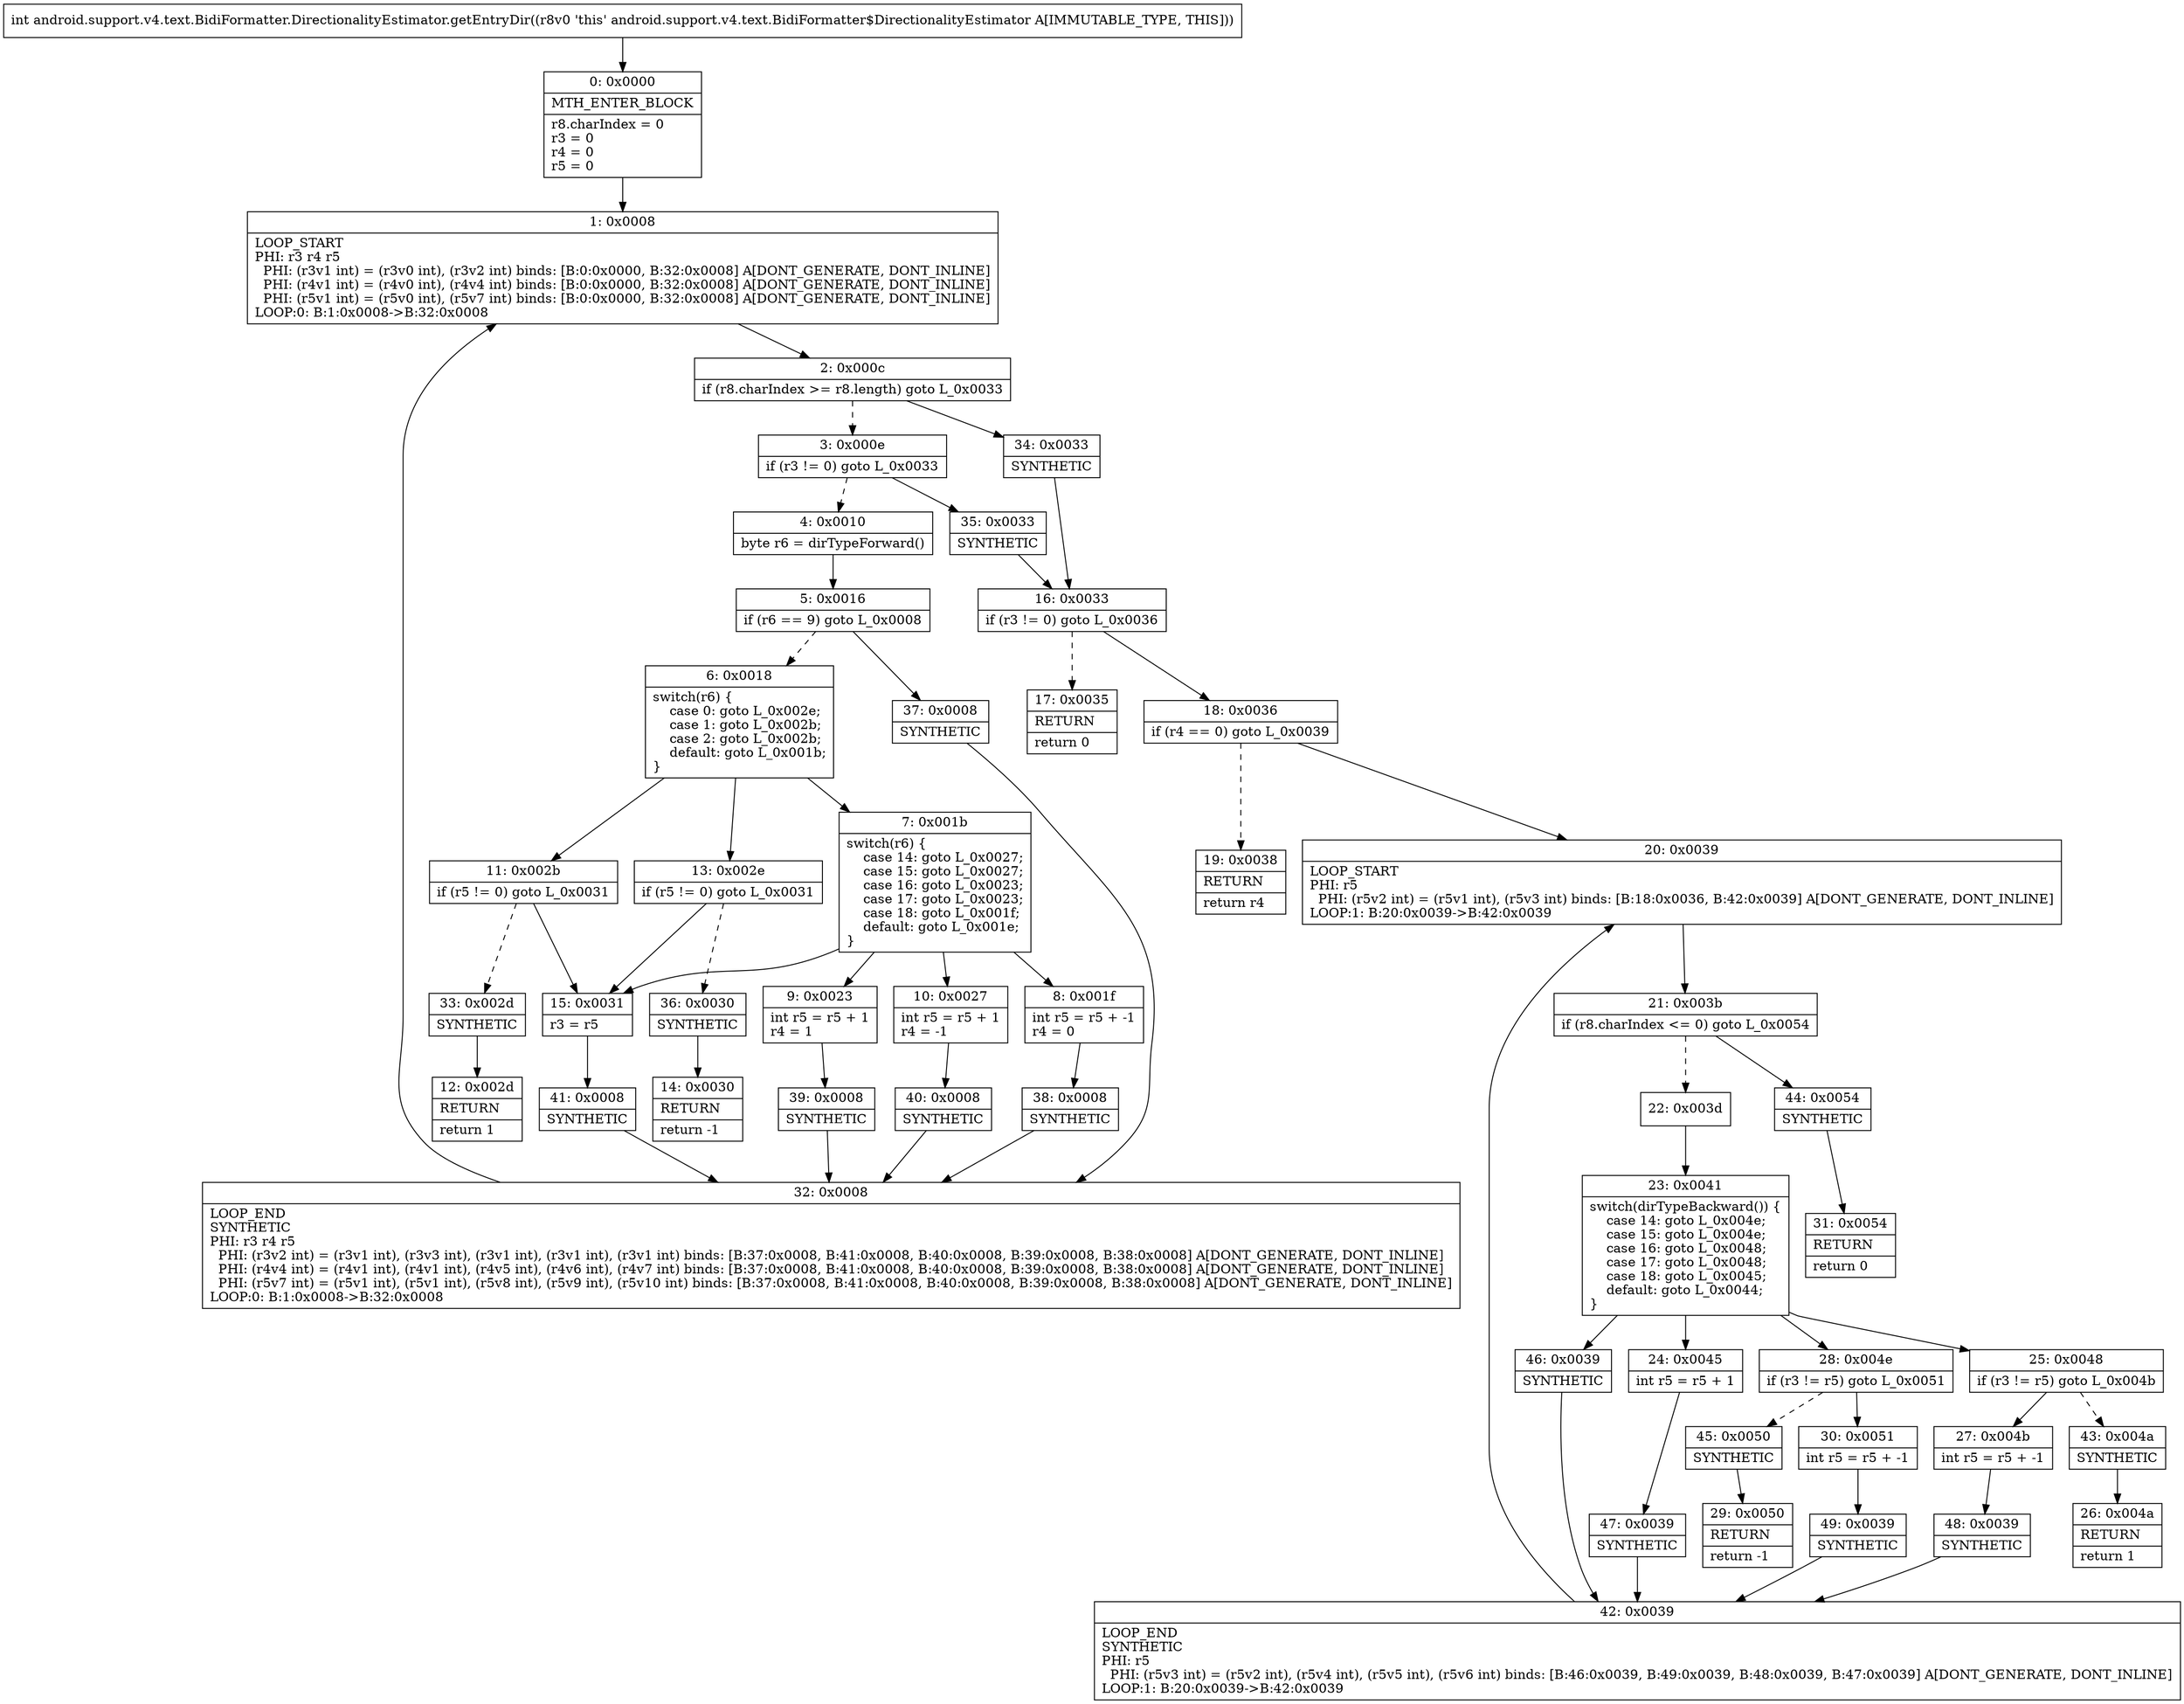 digraph "CFG forandroid.support.v4.text.BidiFormatter.DirectionalityEstimator.getEntryDir()I" {
Node_0 [shape=record,label="{0\:\ 0x0000|MTH_ENTER_BLOCK\l|r8.charIndex = 0\lr3 = 0\lr4 = 0\lr5 = 0\l}"];
Node_1 [shape=record,label="{1\:\ 0x0008|LOOP_START\lPHI: r3 r4 r5 \l  PHI: (r3v1 int) = (r3v0 int), (r3v2 int) binds: [B:0:0x0000, B:32:0x0008] A[DONT_GENERATE, DONT_INLINE]\l  PHI: (r4v1 int) = (r4v0 int), (r4v4 int) binds: [B:0:0x0000, B:32:0x0008] A[DONT_GENERATE, DONT_INLINE]\l  PHI: (r5v1 int) = (r5v0 int), (r5v7 int) binds: [B:0:0x0000, B:32:0x0008] A[DONT_GENERATE, DONT_INLINE]\lLOOP:0: B:1:0x0008\-\>B:32:0x0008\l}"];
Node_2 [shape=record,label="{2\:\ 0x000c|if (r8.charIndex \>= r8.length) goto L_0x0033\l}"];
Node_3 [shape=record,label="{3\:\ 0x000e|if (r3 != 0) goto L_0x0033\l}"];
Node_4 [shape=record,label="{4\:\ 0x0010|byte r6 = dirTypeForward()\l}"];
Node_5 [shape=record,label="{5\:\ 0x0016|if (r6 == 9) goto L_0x0008\l}"];
Node_6 [shape=record,label="{6\:\ 0x0018|switch(r6) \{\l    case 0: goto L_0x002e;\l    case 1: goto L_0x002b;\l    case 2: goto L_0x002b;\l    default: goto L_0x001b;\l\}\l}"];
Node_7 [shape=record,label="{7\:\ 0x001b|switch(r6) \{\l    case 14: goto L_0x0027;\l    case 15: goto L_0x0027;\l    case 16: goto L_0x0023;\l    case 17: goto L_0x0023;\l    case 18: goto L_0x001f;\l    default: goto L_0x001e;\l\}\l}"];
Node_8 [shape=record,label="{8\:\ 0x001f|int r5 = r5 + \-1\lr4 = 0\l}"];
Node_9 [shape=record,label="{9\:\ 0x0023|int r5 = r5 + 1\lr4 = 1\l}"];
Node_10 [shape=record,label="{10\:\ 0x0027|int r5 = r5 + 1\lr4 = \-1\l}"];
Node_11 [shape=record,label="{11\:\ 0x002b|if (r5 != 0) goto L_0x0031\l}"];
Node_12 [shape=record,label="{12\:\ 0x002d|RETURN\l|return 1\l}"];
Node_13 [shape=record,label="{13\:\ 0x002e|if (r5 != 0) goto L_0x0031\l}"];
Node_14 [shape=record,label="{14\:\ 0x0030|RETURN\l|return \-1\l}"];
Node_15 [shape=record,label="{15\:\ 0x0031|r3 = r5\l}"];
Node_16 [shape=record,label="{16\:\ 0x0033|if (r3 != 0) goto L_0x0036\l}"];
Node_17 [shape=record,label="{17\:\ 0x0035|RETURN\l|return 0\l}"];
Node_18 [shape=record,label="{18\:\ 0x0036|if (r4 == 0) goto L_0x0039\l}"];
Node_19 [shape=record,label="{19\:\ 0x0038|RETURN\l|return r4\l}"];
Node_20 [shape=record,label="{20\:\ 0x0039|LOOP_START\lPHI: r5 \l  PHI: (r5v2 int) = (r5v1 int), (r5v3 int) binds: [B:18:0x0036, B:42:0x0039] A[DONT_GENERATE, DONT_INLINE]\lLOOP:1: B:20:0x0039\-\>B:42:0x0039\l}"];
Node_21 [shape=record,label="{21\:\ 0x003b|if (r8.charIndex \<= 0) goto L_0x0054\l}"];
Node_22 [shape=record,label="{22\:\ 0x003d}"];
Node_23 [shape=record,label="{23\:\ 0x0041|switch(dirTypeBackward()) \{\l    case 14: goto L_0x004e;\l    case 15: goto L_0x004e;\l    case 16: goto L_0x0048;\l    case 17: goto L_0x0048;\l    case 18: goto L_0x0045;\l    default: goto L_0x0044;\l\}\l}"];
Node_24 [shape=record,label="{24\:\ 0x0045|int r5 = r5 + 1\l}"];
Node_25 [shape=record,label="{25\:\ 0x0048|if (r3 != r5) goto L_0x004b\l}"];
Node_26 [shape=record,label="{26\:\ 0x004a|RETURN\l|return 1\l}"];
Node_27 [shape=record,label="{27\:\ 0x004b|int r5 = r5 + \-1\l}"];
Node_28 [shape=record,label="{28\:\ 0x004e|if (r3 != r5) goto L_0x0051\l}"];
Node_29 [shape=record,label="{29\:\ 0x0050|RETURN\l|return \-1\l}"];
Node_30 [shape=record,label="{30\:\ 0x0051|int r5 = r5 + \-1\l}"];
Node_31 [shape=record,label="{31\:\ 0x0054|RETURN\l|return 0\l}"];
Node_32 [shape=record,label="{32\:\ 0x0008|LOOP_END\lSYNTHETIC\lPHI: r3 r4 r5 \l  PHI: (r3v2 int) = (r3v1 int), (r3v3 int), (r3v1 int), (r3v1 int), (r3v1 int) binds: [B:37:0x0008, B:41:0x0008, B:40:0x0008, B:39:0x0008, B:38:0x0008] A[DONT_GENERATE, DONT_INLINE]\l  PHI: (r4v4 int) = (r4v1 int), (r4v1 int), (r4v5 int), (r4v6 int), (r4v7 int) binds: [B:37:0x0008, B:41:0x0008, B:40:0x0008, B:39:0x0008, B:38:0x0008] A[DONT_GENERATE, DONT_INLINE]\l  PHI: (r5v7 int) = (r5v1 int), (r5v1 int), (r5v8 int), (r5v9 int), (r5v10 int) binds: [B:37:0x0008, B:41:0x0008, B:40:0x0008, B:39:0x0008, B:38:0x0008] A[DONT_GENERATE, DONT_INLINE]\lLOOP:0: B:1:0x0008\-\>B:32:0x0008\l}"];
Node_33 [shape=record,label="{33\:\ 0x002d|SYNTHETIC\l}"];
Node_34 [shape=record,label="{34\:\ 0x0033|SYNTHETIC\l}"];
Node_35 [shape=record,label="{35\:\ 0x0033|SYNTHETIC\l}"];
Node_36 [shape=record,label="{36\:\ 0x0030|SYNTHETIC\l}"];
Node_37 [shape=record,label="{37\:\ 0x0008|SYNTHETIC\l}"];
Node_38 [shape=record,label="{38\:\ 0x0008|SYNTHETIC\l}"];
Node_39 [shape=record,label="{39\:\ 0x0008|SYNTHETIC\l}"];
Node_40 [shape=record,label="{40\:\ 0x0008|SYNTHETIC\l}"];
Node_41 [shape=record,label="{41\:\ 0x0008|SYNTHETIC\l}"];
Node_42 [shape=record,label="{42\:\ 0x0039|LOOP_END\lSYNTHETIC\lPHI: r5 \l  PHI: (r5v3 int) = (r5v2 int), (r5v4 int), (r5v5 int), (r5v6 int) binds: [B:46:0x0039, B:49:0x0039, B:48:0x0039, B:47:0x0039] A[DONT_GENERATE, DONT_INLINE]\lLOOP:1: B:20:0x0039\-\>B:42:0x0039\l}"];
Node_43 [shape=record,label="{43\:\ 0x004a|SYNTHETIC\l}"];
Node_44 [shape=record,label="{44\:\ 0x0054|SYNTHETIC\l}"];
Node_45 [shape=record,label="{45\:\ 0x0050|SYNTHETIC\l}"];
Node_46 [shape=record,label="{46\:\ 0x0039|SYNTHETIC\l}"];
Node_47 [shape=record,label="{47\:\ 0x0039|SYNTHETIC\l}"];
Node_48 [shape=record,label="{48\:\ 0x0039|SYNTHETIC\l}"];
Node_49 [shape=record,label="{49\:\ 0x0039|SYNTHETIC\l}"];
MethodNode[shape=record,label="{int android.support.v4.text.BidiFormatter.DirectionalityEstimator.getEntryDir((r8v0 'this' android.support.v4.text.BidiFormatter$DirectionalityEstimator A[IMMUTABLE_TYPE, THIS])) }"];
MethodNode -> Node_0;
Node_0 -> Node_1;
Node_1 -> Node_2;
Node_2 -> Node_3[style=dashed];
Node_2 -> Node_34;
Node_3 -> Node_4[style=dashed];
Node_3 -> Node_35;
Node_4 -> Node_5;
Node_5 -> Node_6[style=dashed];
Node_5 -> Node_37;
Node_6 -> Node_7;
Node_6 -> Node_11;
Node_6 -> Node_13;
Node_7 -> Node_8;
Node_7 -> Node_9;
Node_7 -> Node_10;
Node_7 -> Node_15;
Node_8 -> Node_38;
Node_9 -> Node_39;
Node_10 -> Node_40;
Node_11 -> Node_15;
Node_11 -> Node_33[style=dashed];
Node_13 -> Node_15;
Node_13 -> Node_36[style=dashed];
Node_15 -> Node_41;
Node_16 -> Node_17[style=dashed];
Node_16 -> Node_18;
Node_18 -> Node_19[style=dashed];
Node_18 -> Node_20;
Node_20 -> Node_21;
Node_21 -> Node_22[style=dashed];
Node_21 -> Node_44;
Node_22 -> Node_23;
Node_23 -> Node_24;
Node_23 -> Node_25;
Node_23 -> Node_28;
Node_23 -> Node_46;
Node_24 -> Node_47;
Node_25 -> Node_27;
Node_25 -> Node_43[style=dashed];
Node_27 -> Node_48;
Node_28 -> Node_30;
Node_28 -> Node_45[style=dashed];
Node_30 -> Node_49;
Node_32 -> Node_1;
Node_33 -> Node_12;
Node_34 -> Node_16;
Node_35 -> Node_16;
Node_36 -> Node_14;
Node_37 -> Node_32;
Node_38 -> Node_32;
Node_39 -> Node_32;
Node_40 -> Node_32;
Node_41 -> Node_32;
Node_42 -> Node_20;
Node_43 -> Node_26;
Node_44 -> Node_31;
Node_45 -> Node_29;
Node_46 -> Node_42;
Node_47 -> Node_42;
Node_48 -> Node_42;
Node_49 -> Node_42;
}

